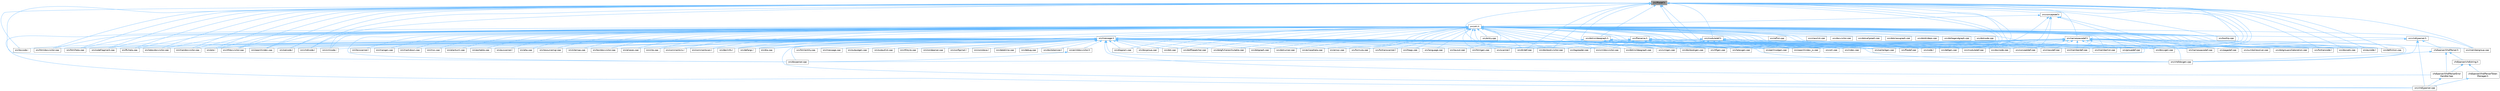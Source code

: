 digraph "src/filedef.h"
{
 // INTERACTIVE_SVG=YES
 // LATEX_PDF_SIZE
  bgcolor="transparent";
  edge [fontname=Helvetica,fontsize=10,labelfontname=Helvetica,labelfontsize=10];
  node [fontname=Helvetica,fontsize=10,shape=box,height=0.2,width=0.4];
  Node1 [id="Node000001",label="src/filedef.h",height=0.2,width=0.4,color="gray40", fillcolor="grey60", style="filled", fontcolor="black",tooltip=" "];
  Node1 -> Node2 [id="edge1_Node000001_Node000002",dir="back",color="steelblue1",style="solid",tooltip=" "];
  Node2 [id="Node000002",label="src/classdef.cpp",height=0.2,width=0.4,color="grey40", fillcolor="white", style="filled",URL="$de/d89/classdef_8cpp.html",tooltip=" "];
  Node1 -> Node3 [id="edge2_Node000001_Node000003",dir="back",color="steelblue1",style="solid",tooltip=" "];
  Node3 [id="Node000003",label="src/code.l",height=0.2,width=0.4,color="grey40", fillcolor="white", style="filled",URL="$da/d1f/code_8l.html",tooltip=" "];
  Node1 -> Node4 [id="edge3_Node000001_Node000004",dir="back",color="steelblue1",style="solid",tooltip=" "];
  Node4 [id="Node000004",label="src/codefragment.cpp",height=0.2,width=0.4,color="grey40", fillcolor="white", style="filled",URL="$dd/d4a/codefragment_8cpp.html",tooltip=" "];
  Node1 -> Node5 [id="edge4_Node000001_Node000005",dir="back",color="steelblue1",style="solid",tooltip=" "];
  Node5 [id="Node000005",label="src/conceptdef.h",height=0.2,width=0.4,color="grey40", fillcolor="white", style="filled",URL="$da/df1/conceptdef_8h.html",tooltip=" "];
  Node5 -> Node6 [id="edge5_Node000005_Node000006",dir="back",color="steelblue1",style="solid",tooltip=" "];
  Node6 [id="Node000006",label="src/conceptdef.cpp",height=0.2,width=0.4,color="grey40", fillcolor="white", style="filled",URL="$d8/d0a/conceptdef_8cpp.html",tooltip=" "];
  Node5 -> Node7 [id="edge6_Node000005_Node000007",dir="back",color="steelblue1",style="solid",tooltip=" "];
  Node7 [id="Node000007",label="src/doxygen.cpp",height=0.2,width=0.4,color="grey40", fillcolor="white", style="filled",URL="$dc/d98/doxygen_8cpp.html",tooltip=" "];
  Node5 -> Node8 [id="edge7_Node000005_Node000008",dir="back",color="steelblue1",style="solid",tooltip=" "];
  Node8 [id="Node000008",label="src/filedef.cpp",height=0.2,width=0.4,color="grey40", fillcolor="white", style="filled",URL="$d6/ddc/filedef_8cpp.html",tooltip=" "];
  Node5 -> Node9 [id="edge8_Node000005_Node000009",dir="back",color="steelblue1",style="solid",tooltip=" "];
  Node9 [id="Node000009",label="src/moduledef.cpp",height=0.2,width=0.4,color="grey40", fillcolor="white", style="filled",URL="$dd/d5c/moduledef_8cpp.html",tooltip=" "];
  Node5 -> Node10 [id="edge9_Node000005_Node000010",dir="back",color="steelblue1",style="solid",tooltip=" "];
  Node10 [id="Node000010",label="src/namespacedef.cpp",height=0.2,width=0.4,color="grey40", fillcolor="white", style="filled",URL="$d7/d1c/namespacedef_8cpp.html",tooltip=" "];
  Node5 -> Node11 [id="edge10_Node000005_Node000011",dir="back",color="steelblue1",style="solid",tooltip=" "];
  Node11 [id="Node000011",label="src/util.h",height=0.2,width=0.4,color="grey40", fillcolor="white", style="filled",URL="$d8/d3c/util_8h.html",tooltip="A bunch of utility functions."];
  Node11 -> Node12 [id="edge11_Node000011_Node000012",dir="back",color="steelblue1",style="solid",tooltip=" "];
  Node12 [id="Node000012",label="src/aliases.cpp",height=0.2,width=0.4,color="grey40", fillcolor="white", style="filled",URL="$d5/dd8/aliases_8cpp.html",tooltip=" "];
  Node11 -> Node13 [id="edge12_Node000011_Node000013",dir="back",color="steelblue1",style="solid",tooltip=" "];
  Node13 [id="Node000013",label="src/cite.cpp",height=0.2,width=0.4,color="grey40", fillcolor="white", style="filled",URL="$d5/d0b/cite_8cpp.html",tooltip=" "];
  Node11 -> Node2 [id="edge13_Node000011_Node000002",dir="back",color="steelblue1",style="solid",tooltip=" "];
  Node11 -> Node14 [id="edge14_Node000011_Node000014",dir="back",color="steelblue1",style="solid",tooltip=" "];
  Node14 [id="Node000014",label="src/classlist.cpp",height=0.2,width=0.4,color="grey40", fillcolor="white", style="filled",URL="$d6/d10/classlist_8cpp.html",tooltip=" "];
  Node11 -> Node3 [id="edge15_Node000011_Node000003",dir="back",color="steelblue1",style="solid",tooltip=" "];
  Node11 -> Node4 [id="edge16_Node000011_Node000004",dir="back",color="steelblue1",style="solid",tooltip=" "];
  Node11 -> Node15 [id="edge17_Node000011_Node000015",dir="back",color="steelblue1",style="solid",tooltip=" "];
  Node15 [id="Node000015",label="src/commentcnv.l",height=0.2,width=0.4,color="grey40", fillcolor="white", style="filled",URL="$d0/d47/commentcnv_8l.html",tooltip=" "];
  Node11 -> Node16 [id="edge18_Node000011_Node000016",dir="back",color="steelblue1",style="solid",tooltip=" "];
  Node16 [id="Node000016",label="src/commentscan.l",height=0.2,width=0.4,color="grey40", fillcolor="white", style="filled",URL="$d7/d5f/commentscan_8l.html",tooltip=" "];
  Node11 -> Node6 [id="edge19_Node000011_Node000006",dir="back",color="steelblue1",style="solid",tooltip=" "];
  Node11 -> Node17 [id="edge20_Node000011_Node000017",dir="back",color="steelblue1",style="solid",tooltip=" "];
  Node17 [id="Node000017",label="src/declinfo.l",height=0.2,width=0.4,color="grey40", fillcolor="white", style="filled",URL="$d8/d0f/declinfo_8l.html",tooltip=" "];
  Node11 -> Node18 [id="edge21_Node000011_Node000018",dir="back",color="steelblue1",style="solid",tooltip=" "];
  Node18 [id="Node000018",label="src/defargs.l",height=0.2,width=0.4,color="grey40", fillcolor="white", style="filled",URL="$de/df3/defargs_8l.html",tooltip=" "];
  Node11 -> Node19 [id="edge22_Node000011_Node000019",dir="back",color="steelblue1",style="solid",tooltip=" "];
  Node19 [id="Node000019",label="src/defgen.cpp",height=0.2,width=0.4,color="grey40", fillcolor="white", style="filled",URL="$d3/d17/defgen_8cpp.html",tooltip=" "];
  Node11 -> Node20 [id="edge23_Node000011_Node000020",dir="back",color="steelblue1",style="solid",tooltip=" "];
  Node20 [id="Node000020",label="src/definition.cpp",height=0.2,width=0.4,color="grey40", fillcolor="white", style="filled",URL="$d3/dea/definition_8cpp.html",tooltip=" "];
  Node11 -> Node21 [id="edge24_Node000011_Node000021",dir="back",color="steelblue1",style="solid",tooltip=" "];
  Node21 [id="Node000021",label="src/dia.cpp",height=0.2,width=0.4,color="grey40", fillcolor="white", style="filled",URL="$d1/df5/dia_8cpp.html",tooltip=" "];
  Node11 -> Node22 [id="edge25_Node000011_Node000022",dir="back",color="steelblue1",style="solid",tooltip=" "];
  Node22 [id="Node000022",label="src/diagram.cpp",height=0.2,width=0.4,color="grey40", fillcolor="white", style="filled",URL="$da/d0d/diagram_8cpp.html",tooltip=" "];
  Node11 -> Node23 [id="edge26_Node000011_Node000023",dir="back",color="steelblue1",style="solid",tooltip=" "];
  Node23 [id="Node000023",label="src/dirdef.cpp",height=0.2,width=0.4,color="grey40", fillcolor="white", style="filled",URL="$d8/d52/dirdef_8cpp.html",tooltip=" "];
  Node11 -> Node24 [id="edge27_Node000011_Node000024",dir="back",color="steelblue1",style="solid",tooltip=" "];
  Node24 [id="Node000024",label="src/docbookgen.cpp",height=0.2,width=0.4,color="grey40", fillcolor="white", style="filled",URL="$d8/d29/docbookgen_8cpp.html",tooltip=" "];
  Node11 -> Node25 [id="edge28_Node000011_Node000025",dir="back",color="steelblue1",style="solid",tooltip=" "];
  Node25 [id="Node000025",label="src/docbookvisitor.cpp",height=0.2,width=0.4,color="grey40", fillcolor="white", style="filled",URL="$dc/d05/docbookvisitor_8cpp.html",tooltip=" "];
  Node11 -> Node26 [id="edge29_Node000011_Node000026",dir="back",color="steelblue1",style="solid",tooltip=" "];
  Node26 [id="Node000026",label="src/docgroup.cpp",height=0.2,width=0.4,color="grey40", fillcolor="white", style="filled",URL="$d3/d36/docgroup_8cpp.html",tooltip=" "];
  Node11 -> Node27 [id="edge30_Node000011_Node000027",dir="back",color="steelblue1",style="solid",tooltip=" "];
  Node27 [id="Node000027",label="src/docnode.cpp",height=0.2,width=0.4,color="grey40", fillcolor="white", style="filled",URL="$d0/d2b/docnode_8cpp.html",tooltip=" "];
  Node11 -> Node28 [id="edge31_Node000011_Node000028",dir="back",color="steelblue1",style="solid",tooltip=" "];
  Node28 [id="Node000028",label="src/docparser.cpp",height=0.2,width=0.4,color="grey40", fillcolor="white", style="filled",URL="$da/d17/docparser_8cpp.html",tooltip=" "];
  Node11 -> Node29 [id="edge32_Node000011_Node000029",dir="back",color="steelblue1",style="solid",tooltip=" "];
  Node29 [id="Node000029",label="src/docsets.cpp",height=0.2,width=0.4,color="grey40", fillcolor="white", style="filled",URL="$d7/d8f/docsets_8cpp.html",tooltip=" "];
  Node11 -> Node30 [id="edge33_Node000011_Node000030",dir="back",color="steelblue1",style="solid",tooltip=" "];
  Node30 [id="Node000030",label="src/docvisitor.cpp",height=0.2,width=0.4,color="grey40", fillcolor="white", style="filled",URL="$da/d39/docvisitor_8cpp.html",tooltip=" "];
  Node11 -> Node31 [id="edge34_Node000011_Node000031",dir="back",color="steelblue1",style="solid",tooltip=" "];
  Node31 [id="Node000031",label="src/dot.cpp",height=0.2,width=0.4,color="grey40", fillcolor="white", style="filled",URL="$de/daa/dot_8cpp.html",tooltip=" "];
  Node11 -> Node32 [id="edge35_Node000011_Node000032",dir="back",color="steelblue1",style="solid",tooltip=" "];
  Node32 [id="Node000032",label="src/dotcallgraph.cpp",height=0.2,width=0.4,color="grey40", fillcolor="white", style="filled",URL="$d4/dd5/dotcallgraph_8cpp.html",tooltip=" "];
  Node11 -> Node33 [id="edge36_Node000011_Node000033",dir="back",color="steelblue1",style="solid",tooltip=" "];
  Node33 [id="Node000033",label="src/dotclassgraph.cpp",height=0.2,width=0.4,color="grey40", fillcolor="white", style="filled",URL="$d4/dcd/dotclassgraph_8cpp.html",tooltip=" "];
  Node11 -> Node34 [id="edge37_Node000011_Node000034",dir="back",color="steelblue1",style="solid",tooltip=" "];
  Node34 [id="Node000034",label="src/dotdirdeps.cpp",height=0.2,width=0.4,color="grey40", fillcolor="white", style="filled",URL="$da/d45/dotdirdeps_8cpp.html",tooltip=" "];
  Node11 -> Node35 [id="edge38_Node000011_Node000035",dir="back",color="steelblue1",style="solid",tooltip=" "];
  Node35 [id="Node000035",label="src/dotfilepatcher.cpp",height=0.2,width=0.4,color="grey40", fillcolor="white", style="filled",URL="$d9/d92/dotfilepatcher_8cpp.html",tooltip=" "];
  Node11 -> Node36 [id="edge39_Node000011_Node000036",dir="back",color="steelblue1",style="solid",tooltip=" "];
  Node36 [id="Node000036",label="src/dotgfxhierarchytable.cpp",height=0.2,width=0.4,color="grey40", fillcolor="white", style="filled",URL="$d4/d09/dotgfxhierarchytable_8cpp.html",tooltip=" "];
  Node11 -> Node37 [id="edge40_Node000011_Node000037",dir="back",color="steelblue1",style="solid",tooltip=" "];
  Node37 [id="Node000037",label="src/dotgraph.cpp",height=0.2,width=0.4,color="grey40", fillcolor="white", style="filled",URL="$de/d45/dotgraph_8cpp.html",tooltip=" "];
  Node11 -> Node38 [id="edge41_Node000011_Node000038",dir="back",color="steelblue1",style="solid",tooltip=" "];
  Node38 [id="Node000038",label="src/dotgroupcollaboration.cpp",height=0.2,width=0.4,color="grey40", fillcolor="white", style="filled",URL="$d1/d86/dotgroupcollaboration_8cpp.html",tooltip=" "];
  Node11 -> Node39 [id="edge42_Node000011_Node000039",dir="back",color="steelblue1",style="solid",tooltip=" "];
  Node39 [id="Node000039",label="src/dotincldepgraph.cpp",height=0.2,width=0.4,color="grey40", fillcolor="white", style="filled",URL="$da/d57/dotincldepgraph_8cpp.html",tooltip=" "];
  Node11 -> Node40 [id="edge43_Node000011_Node000040",dir="back",color="steelblue1",style="solid",tooltip=" "];
  Node40 [id="Node000040",label="src/dotlegendgraph.cpp",height=0.2,width=0.4,color="grey40", fillcolor="white", style="filled",URL="$d4/d33/dotlegendgraph_8cpp.html",tooltip=" "];
  Node11 -> Node41 [id="edge44_Node000011_Node000041",dir="back",color="steelblue1",style="solid",tooltip=" "];
  Node41 [id="Node000041",label="src/dotnode.cpp",height=0.2,width=0.4,color="grey40", fillcolor="white", style="filled",URL="$df/d58/dotnode_8cpp.html",tooltip=" "];
  Node11 -> Node42 [id="edge45_Node000011_Node000042",dir="back",color="steelblue1",style="solid",tooltip=" "];
  Node42 [id="Node000042",label="src/dotrunner.cpp",height=0.2,width=0.4,color="grey40", fillcolor="white", style="filled",URL="$d1/dfe/dotrunner_8cpp.html",tooltip=" "];
  Node11 -> Node7 [id="edge46_Node000011_Node000007",dir="back",color="steelblue1",style="solid",tooltip=" "];
  Node11 -> Node43 [id="edge47_Node000011_Node000043",dir="back",color="steelblue1",style="solid",tooltip=" "];
  Node43 [id="Node000043",label="src/eclipsehelp.cpp",height=0.2,width=0.4,color="grey40", fillcolor="white", style="filled",URL="$d8/d56/eclipsehelp_8cpp.html",tooltip=" "];
  Node11 -> Node44 [id="edge48_Node000011_Node000044",dir="back",color="steelblue1",style="solid",tooltip=" "];
  Node44 [id="Node000044",label="src/emoji.cpp",height=0.2,width=0.4,color="grey40", fillcolor="white", style="filled",URL="$d2/d38/emoji_8cpp.html",tooltip=" "];
  Node11 -> Node45 [id="edge49_Node000011_Node000045",dir="back",color="steelblue1",style="solid",tooltip=" "];
  Node45 [id="Node000045",label="src/entry.cpp",height=0.2,width=0.4,color="grey40", fillcolor="white", style="filled",URL="$d2/dd2/entry_8cpp.html",tooltip=" "];
  Node11 -> Node8 [id="edge50_Node000011_Node000008",dir="back",color="steelblue1",style="solid",tooltip=" "];
  Node11 -> Node46 [id="edge51_Node000011_Node000046",dir="back",color="steelblue1",style="solid",tooltip=" "];
  Node46 [id="Node000046",label="src/filename.h",height=0.2,width=0.4,color="grey40", fillcolor="white", style="filled",URL="$dc/dd6/filename_8h.html",tooltip=" "];
  Node46 -> Node3 [id="edge52_Node000046_Node000003",dir="back",color="steelblue1",style="solid",tooltip=" "];
  Node46 -> Node19 [id="edge53_Node000046_Node000019",dir="back",color="steelblue1",style="solid",tooltip=" "];
  Node46 -> Node23 [id="edge54_Node000046_Node000023",dir="back",color="steelblue1",style="solid",tooltip=" "];
  Node46 -> Node24 [id="edge55_Node000046_Node000024",dir="back",color="steelblue1",style="solid",tooltip=" "];
  Node46 -> Node25 [id="edge56_Node000046_Node000025",dir="back",color="steelblue1",style="solid",tooltip=" "];
  Node46 -> Node7 [id="edge57_Node000046_Node000007",dir="back",color="steelblue1",style="solid",tooltip=" "];
  Node46 -> Node8 [id="edge58_Node000046_Node000008",dir="back",color="steelblue1",style="solid",tooltip=" "];
  Node46 -> Node47 [id="edge59_Node000046_Node000047",dir="back",color="steelblue1",style="solid",tooltip=" "];
  Node47 [id="Node000047",label="src/index.cpp",height=0.2,width=0.4,color="grey40", fillcolor="white", style="filled",URL="$db/d14/index_8cpp.html",tooltip="This file contains functions for the various index pages."];
  Node46 -> Node48 [id="edge60_Node000046_Node000048",dir="back",color="steelblue1",style="solid",tooltip=" "];
  Node48 [id="Node000048",label="src/latexgen.cpp",height=0.2,width=0.4,color="grey40", fillcolor="white", style="filled",URL="$d4/d42/latexgen_8cpp.html",tooltip=" "];
  Node46 -> Node49 [id="edge61_Node000046_Node000049",dir="back",color="steelblue1",style="solid",tooltip=" "];
  Node49 [id="Node000049",label="src/perlmodgen.cpp",height=0.2,width=0.4,color="grey40", fillcolor="white", style="filled",URL="$de/dd0/perlmodgen_8cpp.html",tooltip=" "];
  Node46 -> Node50 [id="edge62_Node000046_Node000050",dir="back",color="steelblue1",style="solid",tooltip=" "];
  Node50 [id="Node000050",label="src/rtfgen.cpp",height=0.2,width=0.4,color="grey40", fillcolor="white", style="filled",URL="$d0/d9c/rtfgen_8cpp.html",tooltip=" "];
  Node46 -> Node51 [id="edge63_Node000046_Node000051",dir="back",color="steelblue1",style="solid",tooltip=" "];
  Node51 [id="Node000051",label="src/searchindex_js.cpp",height=0.2,width=0.4,color="grey40", fillcolor="white", style="filled",URL="$d9/d2f/searchindex__js_8cpp.html",tooltip=" "];
  Node46 -> Node52 [id="edge64_Node000046_Node000052",dir="back",color="steelblue1",style="solid",tooltip=" "];
  Node52 [id="Node000052",label="src/sqlite3gen.cpp",height=0.2,width=0.4,color="grey40", fillcolor="white", style="filled",URL="$d8/df8/sqlite3gen_8cpp.html",tooltip=" "];
  Node46 -> Node53 [id="edge65_Node000046_Node000053",dir="back",color="steelblue1",style="solid",tooltip=" "];
  Node53 [id="Node000053",label="src/tagreader.cpp",height=0.2,width=0.4,color="grey40", fillcolor="white", style="filled",URL="$d4/d7b/tagreader_8cpp.html",tooltip=" "];
  Node46 -> Node54 [id="edge66_Node000046_Node000054",dir="back",color="steelblue1",style="solid",tooltip=" "];
  Node54 [id="Node000054",label="src/util.cpp",height=0.2,width=0.4,color="grey40", fillcolor="white", style="filled",URL="$df/d2d/util_8cpp.html",tooltip=" "];
  Node46 -> Node55 [id="edge67_Node000046_Node000055",dir="back",color="steelblue1",style="solid",tooltip=" "];
  Node55 [id="Node000055",label="src/vhdldocgen.cpp",height=0.2,width=0.4,color="grey40", fillcolor="white", style="filled",URL="$de/dea/vhdldocgen_8cpp.html",tooltip=" "];
  Node46 -> Node56 [id="edge68_Node000046_Node000056",dir="back",color="steelblue1",style="solid",tooltip=" "];
  Node56 [id="Node000056",label="src/xmldocvisitor.cpp",height=0.2,width=0.4,color="grey40", fillcolor="white", style="filled",URL="$dd/db6/xmldocvisitor_8cpp.html",tooltip=" "];
  Node46 -> Node57 [id="edge69_Node000046_Node000057",dir="back",color="steelblue1",style="solid",tooltip=" "];
  Node57 [id="Node000057",label="src/xmlgen.cpp",height=0.2,width=0.4,color="grey40", fillcolor="white", style="filled",URL="$d0/dc3/xmlgen_8cpp.html",tooltip=" "];
  Node11 -> Node58 [id="edge70_Node000011_Node000058",dir="back",color="steelblue1",style="solid",tooltip=" "];
  Node58 [id="Node000058",label="src/formula.cpp",height=0.2,width=0.4,color="grey40", fillcolor="white", style="filled",URL="$d7/d5b/formula_8cpp.html",tooltip=" "];
  Node11 -> Node59 [id="edge71_Node000011_Node000059",dir="back",color="steelblue1",style="solid",tooltip=" "];
  Node59 [id="Node000059",label="src/fortrancode.l",height=0.2,width=0.4,color="grey40", fillcolor="white", style="filled",URL="$d9/d5b/fortrancode_8l.html",tooltip=" "];
  Node11 -> Node60 [id="edge72_Node000011_Node000060",dir="back",color="steelblue1",style="solid",tooltip=" "];
  Node60 [id="Node000060",label="src/fortranscanner.l",height=0.2,width=0.4,color="grey40", fillcolor="white", style="filled",URL="$dd/d00/fortranscanner_8l.html",tooltip=" "];
  Node11 -> Node61 [id="edge73_Node000011_Node000061",dir="back",color="steelblue1",style="solid",tooltip=" "];
  Node61 [id="Node000061",label="src/ftvhelp.cpp",height=0.2,width=0.4,color="grey40", fillcolor="white", style="filled",URL="$db/d41/ftvhelp_8cpp.html",tooltip=" "];
  Node11 -> Node62 [id="edge74_Node000011_Node000062",dir="back",color="steelblue1",style="solid",tooltip=" "];
  Node62 [id="Node000062",label="src/groupdef.cpp",height=0.2,width=0.4,color="grey40", fillcolor="white", style="filled",URL="$d6/d42/groupdef_8cpp.html",tooltip=" "];
  Node11 -> Node63 [id="edge75_Node000011_Node000063",dir="back",color="steelblue1",style="solid",tooltip=" "];
  Node63 [id="Node000063",label="src/htags.cpp",height=0.2,width=0.4,color="grey40", fillcolor="white", style="filled",URL="$d9/db7/htags_8cpp.html",tooltip=" "];
  Node11 -> Node64 [id="edge76_Node000011_Node000064",dir="back",color="steelblue1",style="solid",tooltip=" "];
  Node64 [id="Node000064",label="src/htmldocvisitor.cpp",height=0.2,width=0.4,color="grey40", fillcolor="white", style="filled",URL="$da/db0/htmldocvisitor_8cpp.html",tooltip=" "];
  Node11 -> Node65 [id="edge77_Node000011_Node000065",dir="back",color="steelblue1",style="solid",tooltip=" "];
  Node65 [id="Node000065",label="src/htmlgen.cpp",height=0.2,width=0.4,color="grey40", fillcolor="white", style="filled",URL="$d8/d6e/htmlgen_8cpp.html",tooltip=" "];
  Node11 -> Node66 [id="edge78_Node000011_Node000066",dir="back",color="steelblue1",style="solid",tooltip=" "];
  Node66 [id="Node000066",label="src/htmlhelp.cpp",height=0.2,width=0.4,color="grey40", fillcolor="white", style="filled",URL="$d3/d4b/htmlhelp_8cpp.html",tooltip=" "];
  Node11 -> Node47 [id="edge79_Node000011_Node000047",dir="back",color="steelblue1",style="solid",tooltip=" "];
  Node11 -> Node67 [id="edge80_Node000011_Node000067",dir="back",color="steelblue1",style="solid",tooltip=" "];
  Node67 [id="Node000067",label="src/language.cpp",height=0.2,width=0.4,color="grey40", fillcolor="white", style="filled",URL="$d2/d48/language_8cpp.html",tooltip=" "];
  Node11 -> Node68 [id="edge81_Node000011_Node000068",dir="back",color="steelblue1",style="solid",tooltip=" "];
  Node68 [id="Node000068",label="src/latexdocvisitor.cpp",height=0.2,width=0.4,color="grey40", fillcolor="white", style="filled",URL="$d1/d4e/latexdocvisitor_8cpp.html",tooltip=" "];
  Node11 -> Node48 [id="edge82_Node000011_Node000048",dir="back",color="steelblue1",style="solid",tooltip=" "];
  Node11 -> Node69 [id="edge83_Node000011_Node000069",dir="back",color="steelblue1",style="solid",tooltip=" "];
  Node69 [id="Node000069",label="src/layout.cpp",height=0.2,width=0.4,color="grey40", fillcolor="white", style="filled",URL="$db/d16/layout_8cpp.html",tooltip=" "];
  Node11 -> Node70 [id="edge84_Node000011_Node000070",dir="back",color="steelblue1",style="solid",tooltip=" "];
  Node70 [id="Node000070",label="src/lexscanner.l",height=0.2,width=0.4,color="grey40", fillcolor="white", style="filled",URL="$d4/d7d/lexscanner_8l.html",tooltip=" "];
  Node11 -> Node71 [id="edge85_Node000011_Node000071",dir="back",color="steelblue1",style="solid",tooltip=" "];
  Node71 [id="Node000071",label="src/mandocvisitor.cpp",height=0.2,width=0.4,color="grey40", fillcolor="white", style="filled",URL="$d8/dde/mandocvisitor_8cpp.html",tooltip=" "];
  Node11 -> Node72 [id="edge86_Node000011_Node000072",dir="back",color="steelblue1",style="solid",tooltip=" "];
  Node72 [id="Node000072",label="src/mangen.cpp",height=0.2,width=0.4,color="grey40", fillcolor="white", style="filled",URL="$d7/de7/mangen_8cpp.html",tooltip=" "];
  Node11 -> Node73 [id="edge87_Node000011_Node000073",dir="back",color="steelblue1",style="solid",tooltip=" "];
  Node73 [id="Node000073",label="src/markdown.cpp",height=0.2,width=0.4,color="grey40", fillcolor="white", style="filled",URL="$de/d04/markdown_8cpp.html",tooltip=" "];
  Node11 -> Node74 [id="edge88_Node000011_Node000074",dir="back",color="steelblue1",style="solid",tooltip=" "];
  Node74 [id="Node000074",label="src/memberdef.cpp",height=0.2,width=0.4,color="grey40", fillcolor="white", style="filled",URL="$d0/d72/memberdef_8cpp.html",tooltip=" "];
  Node11 -> Node75 [id="edge89_Node000011_Node000075",dir="back",color="steelblue1",style="solid",tooltip=" "];
  Node75 [id="Node000075",label="src/membergroup.cpp",height=0.2,width=0.4,color="grey40", fillcolor="white", style="filled",URL="$d6/d18/membergroup_8cpp.html",tooltip=" "];
  Node11 -> Node76 [id="edge90_Node000011_Node000076",dir="back",color="steelblue1",style="solid",tooltip=" "];
  Node76 [id="Node000076",label="src/memberlist.cpp",height=0.2,width=0.4,color="grey40", fillcolor="white", style="filled",URL="$d0/d14/memberlist_8cpp.html",tooltip=" "];
  Node11 -> Node77 [id="edge91_Node000011_Node000077",dir="back",color="steelblue1",style="solid",tooltip=" "];
  Node77 [id="Node000077",label="src/message.h",height=0.2,width=0.4,color="grey40", fillcolor="white", style="filled",URL="$d2/d0d/message_8h.html",tooltip=" "];
  Node77 -> Node12 [id="edge92_Node000077_Node000012",dir="back",color="steelblue1",style="solid",tooltip=" "];
  Node77 -> Node13 [id="edge93_Node000077_Node000013",dir="back",color="steelblue1",style="solid",tooltip=" "];
  Node77 -> Node2 [id="edge94_Node000077_Node000002",dir="back",color="steelblue1",style="solid",tooltip=" "];
  Node77 -> Node3 [id="edge95_Node000077_Node000003",dir="back",color="steelblue1",style="solid",tooltip=" "];
  Node77 -> Node4 [id="edge96_Node000077_Node000004",dir="back",color="steelblue1",style="solid",tooltip=" "];
  Node77 -> Node15 [id="edge97_Node000077_Node000015",dir="back",color="steelblue1",style="solid",tooltip=" "];
  Node77 -> Node16 [id="edge98_Node000077_Node000016",dir="back",color="steelblue1",style="solid",tooltip=" "];
  Node77 -> Node6 [id="edge99_Node000077_Node000006",dir="back",color="steelblue1",style="solid",tooltip=" "];
  Node77 -> Node78 [id="edge100_Node000077_Node000078",dir="back",color="steelblue1",style="solid",tooltip=" "];
  Node78 [id="Node000078",label="src/condparser.cpp",height=0.2,width=0.4,color="grey40", fillcolor="white", style="filled",URL="$d7/d6d/condparser_8cpp.html",tooltip=" "];
  Node77 -> Node79 [id="edge101_Node000077_Node000079",dir="back",color="steelblue1",style="solid",tooltip=" "];
  Node79 [id="Node000079",label="src/configimpl.l",height=0.2,width=0.4,color="grey40", fillcolor="white", style="filled",URL="$d9/de3/configimpl_8l.html",tooltip=" "];
  Node77 -> Node80 [id="edge102_Node000077_Node000080",dir="back",color="steelblue1",style="solid",tooltip=" "];
  Node80 [id="Node000080",label="src/constexp.l",height=0.2,width=0.4,color="grey40", fillcolor="white", style="filled",URL="$dc/dee/constexp_8l.html",tooltip=" "];
  Node77 -> Node81 [id="edge103_Node000077_Node000081",dir="back",color="steelblue1",style="solid",tooltip=" "];
  Node81 [id="Node000081",label="src/datetime.cpp",height=0.2,width=0.4,color="grey40", fillcolor="white", style="filled",URL="$d7/d14/datetime_8cpp.html",tooltip=" "];
  Node77 -> Node82 [id="edge104_Node000077_Node000082",dir="back",color="steelblue1",style="solid",tooltip=" "];
  Node82 [id="Node000082",label="src/debug.cpp",height=0.2,width=0.4,color="grey40", fillcolor="white", style="filled",URL="$d1/d00/debug_8cpp.html",tooltip=" "];
  Node77 -> Node17 [id="edge105_Node000077_Node000017",dir="back",color="steelblue1",style="solid",tooltip=" "];
  Node77 -> Node18 [id="edge106_Node000077_Node000018",dir="back",color="steelblue1",style="solid",tooltip=" "];
  Node77 -> Node19 [id="edge107_Node000077_Node000019",dir="back",color="steelblue1",style="solid",tooltip=" "];
  Node77 -> Node20 [id="edge108_Node000077_Node000020",dir="back",color="steelblue1",style="solid",tooltip=" "];
  Node77 -> Node21 [id="edge109_Node000077_Node000021",dir="back",color="steelblue1",style="solid",tooltip=" "];
  Node77 -> Node22 [id="edge110_Node000077_Node000022",dir="back",color="steelblue1",style="solid",tooltip=" "];
  Node77 -> Node23 [id="edge111_Node000077_Node000023",dir="back",color="steelblue1",style="solid",tooltip=" "];
  Node77 -> Node24 [id="edge112_Node000077_Node000024",dir="back",color="steelblue1",style="solid",tooltip=" "];
  Node77 -> Node25 [id="edge113_Node000077_Node000025",dir="back",color="steelblue1",style="solid",tooltip=" "];
  Node77 -> Node26 [id="edge114_Node000077_Node000026",dir="back",color="steelblue1",style="solid",tooltip=" "];
  Node77 -> Node27 [id="edge115_Node000077_Node000027",dir="back",color="steelblue1",style="solid",tooltip=" "];
  Node77 -> Node28 [id="edge116_Node000077_Node000028",dir="back",color="steelblue1",style="solid",tooltip=" "];
  Node77 -> Node29 [id="edge117_Node000077_Node000029",dir="back",color="steelblue1",style="solid",tooltip=" "];
  Node77 -> Node83 [id="edge118_Node000077_Node000083",dir="back",color="steelblue1",style="solid",tooltip=" "];
  Node83 [id="Node000083",label="src/doctokenizer.l",height=0.2,width=0.4,color="grey40", fillcolor="white", style="filled",URL="$d1/d39/doctokenizer_8l.html",tooltip=" "];
  Node77 -> Node31 [id="edge119_Node000077_Node000031",dir="back",color="steelblue1",style="solid",tooltip=" "];
  Node77 -> Node35 [id="edge120_Node000077_Node000035",dir="back",color="steelblue1",style="solid",tooltip=" "];
  Node77 -> Node36 [id="edge121_Node000077_Node000036",dir="back",color="steelblue1",style="solid",tooltip=" "];
  Node77 -> Node37 [id="edge122_Node000077_Node000037",dir="back",color="steelblue1",style="solid",tooltip=" "];
  Node77 -> Node42 [id="edge123_Node000077_Node000042",dir="back",color="steelblue1",style="solid",tooltip=" "];
  Node77 -> Node7 [id="edge124_Node000077_Node000007",dir="back",color="steelblue1",style="solid",tooltip=" "];
  Node77 -> Node43 [id="edge125_Node000077_Node000043",dir="back",color="steelblue1",style="solid",tooltip=" "];
  Node77 -> Node44 [id="edge126_Node000077_Node000044",dir="back",color="steelblue1",style="solid",tooltip=" "];
  Node77 -> Node8 [id="edge127_Node000077_Node000008",dir="back",color="steelblue1",style="solid",tooltip=" "];
  Node77 -> Node58 [id="edge128_Node000077_Node000058",dir="back",color="steelblue1",style="solid",tooltip=" "];
  Node77 -> Node59 [id="edge129_Node000077_Node000059",dir="back",color="steelblue1",style="solid",tooltip=" "];
  Node77 -> Node60 [id="edge130_Node000077_Node000060",dir="back",color="steelblue1",style="solid",tooltip=" "];
  Node77 -> Node61 [id="edge131_Node000077_Node000061",dir="back",color="steelblue1",style="solid",tooltip=" "];
  Node77 -> Node62 [id="edge132_Node000077_Node000062",dir="back",color="steelblue1",style="solid",tooltip=" "];
  Node77 -> Node63 [id="edge133_Node000077_Node000063",dir="back",color="steelblue1",style="solid",tooltip=" "];
  Node77 -> Node64 [id="edge134_Node000077_Node000064",dir="back",color="steelblue1",style="solid",tooltip=" "];
  Node77 -> Node84 [id="edge135_Node000077_Node000084",dir="back",color="steelblue1",style="solid",tooltip=" "];
  Node84 [id="Node000084",label="src/htmlentity.cpp",height=0.2,width=0.4,color="grey40", fillcolor="white", style="filled",URL="$d2/db2/htmlentity_8cpp.html",tooltip=" "];
  Node77 -> Node65 [id="edge136_Node000077_Node000065",dir="back",color="steelblue1",style="solid",tooltip=" "];
  Node77 -> Node66 [id="edge137_Node000077_Node000066",dir="back",color="steelblue1",style="solid",tooltip=" "];
  Node77 -> Node47 [id="edge138_Node000077_Node000047",dir="back",color="steelblue1",style="solid",tooltip=" "];
  Node77 -> Node67 [id="edge139_Node000077_Node000067",dir="back",color="steelblue1",style="solid",tooltip=" "];
  Node77 -> Node68 [id="edge140_Node000077_Node000068",dir="back",color="steelblue1",style="solid",tooltip=" "];
  Node77 -> Node48 [id="edge141_Node000077_Node000048",dir="back",color="steelblue1",style="solid",tooltip=" "];
  Node77 -> Node69 [id="edge142_Node000077_Node000069",dir="back",color="steelblue1",style="solid",tooltip=" "];
  Node77 -> Node85 [id="edge143_Node000077_Node000085",dir="back",color="steelblue1",style="solid",tooltip=" "];
  Node85 [id="Node000085",label="src/lexcode.l",height=0.2,width=0.4,color="grey40", fillcolor="white", style="filled",URL="$d0/d7e/lexcode_8l.html",tooltip=" "];
  Node77 -> Node70 [id="edge144_Node000077_Node000070",dir="back",color="steelblue1",style="solid",tooltip=" "];
  Node77 -> Node71 [id="edge145_Node000077_Node000071",dir="back",color="steelblue1",style="solid",tooltip=" "];
  Node77 -> Node72 [id="edge146_Node000077_Node000072",dir="back",color="steelblue1",style="solid",tooltip=" "];
  Node77 -> Node73 [id="edge147_Node000077_Node000073",dir="back",color="steelblue1",style="solid",tooltip=" "];
  Node77 -> Node74 [id="edge148_Node000077_Node000074",dir="back",color="steelblue1",style="solid",tooltip=" "];
  Node77 -> Node76 [id="edge149_Node000077_Node000076",dir="back",color="steelblue1",style="solid",tooltip=" "];
  Node77 -> Node86 [id="edge150_Node000077_Node000086",dir="back",color="steelblue1",style="solid",tooltip=" "];
  Node86 [id="Node000086",label="src/message.cpp",height=0.2,width=0.4,color="grey40", fillcolor="white", style="filled",URL="$d8/d6a/message_8cpp.html",tooltip=" "];
  Node77 -> Node9 [id="edge151_Node000077_Node000009",dir="back",color="steelblue1",style="solid",tooltip=" "];
  Node77 -> Node87 [id="edge152_Node000077_Node000087",dir="back",color="steelblue1",style="solid",tooltip=" "];
  Node87 [id="Node000087",label="src/msc.cpp",height=0.2,width=0.4,color="grey40", fillcolor="white", style="filled",URL="$db/d33/msc_8cpp.html",tooltip=" "];
  Node77 -> Node10 [id="edge153_Node000077_Node000010",dir="back",color="steelblue1",style="solid",tooltip=" "];
  Node77 -> Node88 [id="edge154_Node000077_Node000088",dir="back",color="steelblue1",style="solid",tooltip=" "];
  Node88 [id="Node000088",label="src/outputgen.cpp",height=0.2,width=0.4,color="grey40", fillcolor="white", style="filled",URL="$d0/d17/outputgen_8cpp.html",tooltip=" "];
  Node77 -> Node89 [id="edge155_Node000077_Node000089",dir="back",color="steelblue1",style="solid",tooltip=" "];
  Node89 [id="Node000089",label="src/outputlist.cpp",height=0.2,width=0.4,color="grey40", fillcolor="white", style="filled",URL="$db/dd8/outputlist_8cpp.html",tooltip=" "];
  Node77 -> Node49 [id="edge156_Node000077_Node000049",dir="back",color="steelblue1",style="solid",tooltip=" "];
  Node77 -> Node90 [id="edge157_Node000077_Node000090",dir="back",color="steelblue1",style="solid",tooltip=" "];
  Node90 [id="Node000090",label="src/plantuml.cpp",height=0.2,width=0.4,color="grey40", fillcolor="white", style="filled",URL="$d7/d5b/plantuml_8cpp.html",tooltip=" "];
  Node77 -> Node91 [id="edge158_Node000077_Node000091",dir="back",color="steelblue1",style="solid",tooltip=" "];
  Node91 [id="Node000091",label="src/portable.cpp",height=0.2,width=0.4,color="grey40", fillcolor="white", style="filled",URL="$d0/d1c/portable_8cpp.html",tooltip=" "];
  Node77 -> Node92 [id="edge159_Node000077_Node000092",dir="back",color="steelblue1",style="solid",tooltip=" "];
  Node92 [id="Node000092",label="src/pre.l",height=0.2,width=0.4,color="grey40", fillcolor="white", style="filled",URL="$d0/da7/pre_8l.html",tooltip=" "];
  Node77 -> Node93 [id="edge160_Node000077_Node000093",dir="back",color="steelblue1",style="solid",tooltip=" "];
  Node93 [id="Node000093",label="src/printdocvisitor.h",height=0.2,width=0.4,color="grey40", fillcolor="white", style="filled",URL="$db/d73/printdocvisitor_8h.html",tooltip=" "];
  Node93 -> Node28 [id="edge161_Node000093_Node000028",dir="back",color="steelblue1",style="solid",tooltip=" "];
  Node77 -> Node94 [id="edge162_Node000077_Node000094",dir="back",color="steelblue1",style="solid",tooltip=" "];
  Node94 [id="Node000094",label="src/pycode.l",height=0.2,width=0.4,color="grey40", fillcolor="white", style="filled",URL="$d3/ded/pycode_8l.html",tooltip=" "];
  Node77 -> Node95 [id="edge163_Node000077_Node000095",dir="back",color="steelblue1",style="solid",tooltip=" "];
  Node95 [id="Node000095",label="src/pyscanner.l",height=0.2,width=0.4,color="grey40", fillcolor="white", style="filled",URL="$de/d2b/pyscanner_8l.html",tooltip=" "];
  Node77 -> Node96 [id="edge164_Node000077_Node000096",dir="back",color="steelblue1",style="solid",tooltip=" "];
  Node96 [id="Node000096",label="src/qhp.cpp",height=0.2,width=0.4,color="grey40", fillcolor="white", style="filled",URL="$d9/d45/qhp_8cpp.html",tooltip=" "];
  Node77 -> Node97 [id="edge165_Node000077_Node000097",dir="back",color="steelblue1",style="solid",tooltip=" "];
  Node97 [id="Node000097",label="src/resourcemgr.cpp",height=0.2,width=0.4,color="grey40", fillcolor="white", style="filled",URL="$d6/dde/resourcemgr_8cpp.html",tooltip=" "];
  Node77 -> Node98 [id="edge166_Node000077_Node000098",dir="back",color="steelblue1",style="solid",tooltip=" "];
  Node98 [id="Node000098",label="src/rtfdocvisitor.cpp",height=0.2,width=0.4,color="grey40", fillcolor="white", style="filled",URL="$de/d9a/rtfdocvisitor_8cpp.html",tooltip=" "];
  Node77 -> Node50 [id="edge167_Node000077_Node000050",dir="back",color="steelblue1",style="solid",tooltip=" "];
  Node77 -> Node99 [id="edge168_Node000077_Node000099",dir="back",color="steelblue1",style="solid",tooltip=" "];
  Node99 [id="Node000099",label="src/rtfstyle.cpp",height=0.2,width=0.4,color="grey40", fillcolor="white", style="filled",URL="$de/d5c/rtfstyle_8cpp.html",tooltip=" "];
  Node77 -> Node100 [id="edge169_Node000077_Node000100",dir="back",color="steelblue1",style="solid",tooltip=" "];
  Node100 [id="Node000100",label="src/scanner.l",height=0.2,width=0.4,color="grey40", fillcolor="white", style="filled",URL="$da/d11/scanner_8l.html",tooltip=" "];
  Node77 -> Node101 [id="edge170_Node000077_Node000101",dir="back",color="steelblue1",style="solid",tooltip=" "];
  Node101 [id="Node000101",label="src/searchindex.cpp",height=0.2,width=0.4,color="grey40", fillcolor="white", style="filled",URL="$d7/d79/searchindex_8cpp.html",tooltip=" "];
  Node77 -> Node51 [id="edge171_Node000077_Node000051",dir="back",color="steelblue1",style="solid",tooltip=" "];
  Node77 -> Node102 [id="edge172_Node000077_Node000102",dir="back",color="steelblue1",style="solid",tooltip=" "];
  Node102 [id="Node000102",label="src/sitemap.cpp",height=0.2,width=0.4,color="grey40", fillcolor="white", style="filled",URL="$d3/d25/sitemap_8cpp.html",tooltip=" "];
  Node77 -> Node103 [id="edge173_Node000077_Node000103",dir="back",color="steelblue1",style="solid",tooltip=" "];
  Node103 [id="Node000103",label="src/sqlcode.l",height=0.2,width=0.4,color="grey40", fillcolor="white", style="filled",URL="$d2/dda/sqlcode_8l.html",tooltip=" "];
  Node77 -> Node52 [id="edge174_Node000077_Node000052",dir="back",color="steelblue1",style="solid",tooltip=" "];
  Node77 -> Node53 [id="edge175_Node000077_Node000053",dir="back",color="steelblue1",style="solid",tooltip=" "];
  Node77 -> Node104 [id="edge176_Node000077_Node000104",dir="back",color="steelblue1",style="solid",tooltip=" "];
  Node104 [id="Node000104",label="src/textdocvisitor.cpp",height=0.2,width=0.4,color="grey40", fillcolor="white", style="filled",URL="$d3/da6/textdocvisitor_8cpp.html",tooltip=" "];
  Node77 -> Node54 [id="edge177_Node000077_Node000054",dir="back",color="steelblue1",style="solid",tooltip=" "];
  Node77 -> Node105 [id="edge178_Node000077_Node000105",dir="back",color="steelblue1",style="solid",tooltip=" "];
  Node105 [id="Node000105",label="src/vhdlcode.l",height=0.2,width=0.4,color="grey40", fillcolor="white", style="filled",URL="$d5/d6a/vhdlcode_8l.html",tooltip=" "];
  Node77 -> Node55 [id="edge179_Node000077_Node000055",dir="back",color="steelblue1",style="solid",tooltip=" "];
  Node77 -> Node106 [id="edge180_Node000077_Node000106",dir="back",color="steelblue1",style="solid",tooltip=" "];
  Node106 [id="Node000106",label="src/vhdljjparser.cpp",height=0.2,width=0.4,color="grey40", fillcolor="white", style="filled",URL="$d1/d86/vhdljjparser_8cpp.html",tooltip=" "];
  Node77 -> Node107 [id="edge181_Node000077_Node000107",dir="back",color="steelblue1",style="solid",tooltip=" "];
  Node107 [id="Node000107",label="src/xmlcode.l",height=0.2,width=0.4,color="grey40", fillcolor="white", style="filled",URL="$dc/dc1/xmlcode_8l.html",tooltip=" "];
  Node77 -> Node56 [id="edge182_Node000077_Node000056",dir="back",color="steelblue1",style="solid",tooltip=" "];
  Node77 -> Node57 [id="edge183_Node000077_Node000057",dir="back",color="steelblue1",style="solid",tooltip=" "];
  Node77 -> Node108 [id="edge184_Node000077_Node000108",dir="back",color="steelblue1",style="solid",tooltip=" "];
  Node108 [id="Node000108",label="vhdlparser/VhdlParserError\lHandler.hpp",height=0.2,width=0.4,color="grey40", fillcolor="white", style="filled",URL="$d2/dc3/_vhdl_parser_error_handler_8hpp.html",tooltip=" "];
  Node108 -> Node106 [id="edge185_Node000108_Node000106",dir="back",color="steelblue1",style="solid",tooltip=" "];
  Node11 -> Node9 [id="edge186_Node000011_Node000009",dir="back",color="steelblue1",style="solid",tooltip=" "];
  Node11 -> Node87 [id="edge187_Node000011_Node000087",dir="back",color="steelblue1",style="solid",tooltip=" "];
  Node11 -> Node10 [id="edge188_Node000011_Node000010",dir="back",color="steelblue1",style="solid",tooltip=" "];
  Node11 -> Node109 [id="edge189_Node000011_Node000109",dir="back",color="steelblue1",style="solid",tooltip=" "];
  Node109 [id="Node000109",label="src/pagedef.cpp",height=0.2,width=0.4,color="grey40", fillcolor="white", style="filled",URL="$d9/db4/pagedef_8cpp.html",tooltip=" "];
  Node11 -> Node49 [id="edge190_Node000011_Node000049",dir="back",color="steelblue1",style="solid",tooltip=" "];
  Node11 -> Node90 [id="edge191_Node000011_Node000090",dir="back",color="steelblue1",style="solid",tooltip=" "];
  Node11 -> Node91 [id="edge192_Node000011_Node000091",dir="back",color="steelblue1",style="solid",tooltip=" "];
  Node11 -> Node92 [id="edge193_Node000011_Node000092",dir="back",color="steelblue1",style="solid",tooltip=" "];
  Node11 -> Node94 [id="edge194_Node000011_Node000094",dir="back",color="steelblue1",style="solid",tooltip=" "];
  Node11 -> Node95 [id="edge195_Node000011_Node000095",dir="back",color="steelblue1",style="solid",tooltip=" "];
  Node11 -> Node96 [id="edge196_Node000011_Node000096",dir="back",color="steelblue1",style="solid",tooltip=" "];
  Node11 -> Node110 [id="edge197_Node000011_Node000110",dir="back",color="steelblue1",style="solid",tooltip=" "];
  Node110 [id="Node000110",label="src/reflist.cpp",height=0.2,width=0.4,color="grey40", fillcolor="white", style="filled",URL="$d4/d09/reflist_8cpp.html",tooltip=" "];
  Node11 -> Node97 [id="edge198_Node000011_Node000097",dir="back",color="steelblue1",style="solid",tooltip=" "];
  Node11 -> Node98 [id="edge199_Node000011_Node000098",dir="back",color="steelblue1",style="solid",tooltip=" "];
  Node11 -> Node50 [id="edge200_Node000011_Node000050",dir="back",color="steelblue1",style="solid",tooltip=" "];
  Node11 -> Node100 [id="edge201_Node000011_Node000100",dir="back",color="steelblue1",style="solid",tooltip=" "];
  Node11 -> Node101 [id="edge202_Node000011_Node000101",dir="back",color="steelblue1",style="solid",tooltip=" "];
  Node11 -> Node51 [id="edge203_Node000011_Node000051",dir="back",color="steelblue1",style="solid",tooltip=" "];
  Node11 -> Node102 [id="edge204_Node000011_Node000102",dir="back",color="steelblue1",style="solid",tooltip=" "];
  Node11 -> Node103 [id="edge205_Node000011_Node000103",dir="back",color="steelblue1",style="solid",tooltip=" "];
  Node11 -> Node52 [id="edge206_Node000011_Node000052",dir="back",color="steelblue1",style="solid",tooltip=" "];
  Node11 -> Node111 [id="edge207_Node000011_Node000111",dir="back",color="steelblue1",style="solid",tooltip=" "];
  Node111 [id="Node000111",label="src/symbolresolver.cpp",height=0.2,width=0.4,color="grey40", fillcolor="white", style="filled",URL="$d2/d99/symbolresolver_8cpp.html",tooltip=" "];
  Node11 -> Node53 [id="edge208_Node000011_Node000053",dir="back",color="steelblue1",style="solid",tooltip=" "];
  Node11 -> Node104 [id="edge209_Node000011_Node000104",dir="back",color="steelblue1",style="solid",tooltip=" "];
  Node11 -> Node112 [id="edge210_Node000011_Node000112",dir="back",color="steelblue1",style="solid",tooltip=" "];
  Node112 [id="Node000112",label="src/tooltip.cpp",height=0.2,width=0.4,color="grey40", fillcolor="white", style="filled",URL="$d7/d56/tooltip_8cpp.html",tooltip=" "];
  Node11 -> Node54 [id="edge211_Node000011_Node000054",dir="back",color="steelblue1",style="solid",tooltip=" "];
  Node11 -> Node105 [id="edge212_Node000011_Node000105",dir="back",color="steelblue1",style="solid",tooltip=" "];
  Node11 -> Node55 [id="edge213_Node000011_Node000055",dir="back",color="steelblue1",style="solid",tooltip=" "];
  Node11 -> Node106 [id="edge214_Node000011_Node000106",dir="back",color="steelblue1",style="solid",tooltip=" "];
  Node11 -> Node113 [id="edge215_Node000011_Node000113",dir="back",color="steelblue1",style="solid",tooltip=" "];
  Node113 [id="Node000113",label="src/vhdljjparser.h",height=0.2,width=0.4,color="grey40", fillcolor="white", style="filled",URL="$d2/d55/vhdljjparser_8h.html",tooltip=" "];
  Node113 -> Node7 [id="edge216_Node000113_Node000007",dir="back",color="steelblue1",style="solid",tooltip=" "];
  Node113 -> Node55 [id="edge217_Node000113_Node000055",dir="back",color="steelblue1",style="solid",tooltip=" "];
  Node113 -> Node106 [id="edge218_Node000113_Node000106",dir="back",color="steelblue1",style="solid",tooltip=" "];
  Node113 -> Node114 [id="edge219_Node000113_Node000114",dir="back",color="steelblue1",style="solid",tooltip=" "];
  Node114 [id="Node000114",label="vhdlparser/VhdlParser.h",height=0.2,width=0.4,color="grey40", fillcolor="white", style="filled",URL="$d5/df9/_vhdl_parser_8h.html",tooltip=" "];
  Node114 -> Node55 [id="edge220_Node000114_Node000055",dir="back",color="steelblue1",style="solid",tooltip=" "];
  Node114 -> Node108 [id="edge221_Node000114_Node000108",dir="back",color="steelblue1",style="solid",tooltip=" "];
  Node114 -> Node115 [id="edge222_Node000114_Node000115",dir="back",color="steelblue1",style="solid",tooltip=" "];
  Node115 [id="Node000115",label="vhdlparser/vhdlstring.h",height=0.2,width=0.4,color="grey40", fillcolor="white", style="filled",URL="$d9/d48/vhdlstring_8h.html",tooltip=" "];
  Node115 -> Node108 [id="edge223_Node000115_Node000108",dir="back",color="steelblue1",style="solid",tooltip=" "];
  Node115 -> Node116 [id="edge224_Node000115_Node000116",dir="back",color="steelblue1",style="solid",tooltip=" "];
  Node116 [id="Node000116",label="vhdlparser/VhdlParserToken\lManager.h",height=0.2,width=0.4,color="grey40", fillcolor="white", style="filled",URL="$d7/dad/_vhdl_parser_token_manager_8h.html",tooltip=" "];
  Node116 -> Node106 [id="edge225_Node000116_Node000106",dir="back",color="steelblue1",style="solid",tooltip=" "];
  Node11 -> Node107 [id="edge226_Node000011_Node000107",dir="back",color="steelblue1",style="solid",tooltip=" "];
  Node11 -> Node56 [id="edge227_Node000011_Node000056",dir="back",color="steelblue1",style="solid",tooltip=" "];
  Node11 -> Node57 [id="edge228_Node000011_Node000057",dir="back",color="steelblue1",style="solid",tooltip=" "];
  Node1 -> Node19 [id="edge229_Node000001_Node000019",dir="back",color="steelblue1",style="solid",tooltip=" "];
  Node1 -> Node20 [id="edge230_Node000001_Node000020",dir="back",color="steelblue1",style="solid",tooltip=" "];
  Node1 -> Node23 [id="edge231_Node000001_Node000023",dir="back",color="steelblue1",style="solid",tooltip=" "];
  Node1 -> Node25 [id="edge232_Node000001_Node000025",dir="back",color="steelblue1",style="solid",tooltip=" "];
  Node1 -> Node28 [id="edge233_Node000001_Node000028",dir="back",color="steelblue1",style="solid",tooltip=" "];
  Node1 -> Node29 [id="edge234_Node000001_Node000029",dir="back",color="steelblue1",style="solid",tooltip=" "];
  Node1 -> Node117 [id="edge235_Node000001_Node000117",dir="back",color="steelblue1",style="solid",tooltip=" "];
  Node117 [id="Node000117",label="src/dotincldepgraph.h",height=0.2,width=0.4,color="grey40", fillcolor="white", style="filled",URL="$dd/d8c/dotincldepgraph_8h.html",tooltip=" "];
  Node117 -> Node24 [id="edge236_Node000117_Node000024",dir="back",color="steelblue1",style="solid",tooltip=" "];
  Node117 -> Node39 [id="edge237_Node000117_Node000039",dir="back",color="steelblue1",style="solid",tooltip=" "];
  Node117 -> Node8 [id="edge238_Node000117_Node000008",dir="back",color="steelblue1",style="solid",tooltip=" "];
  Node117 -> Node65 [id="edge239_Node000117_Node000065",dir="back",color="steelblue1",style="solid",tooltip=" "];
  Node117 -> Node48 [id="edge240_Node000117_Node000048",dir="back",color="steelblue1",style="solid",tooltip=" "];
  Node117 -> Node50 [id="edge241_Node000117_Node000050",dir="back",color="steelblue1",style="solid",tooltip=" "];
  Node117 -> Node57 [id="edge242_Node000117_Node000057",dir="back",color="steelblue1",style="solid",tooltip=" "];
  Node1 -> Node8 [id="edge243_Node000001_Node000008",dir="back",color="steelblue1",style="solid",tooltip=" "];
  Node1 -> Node59 [id="edge244_Node000001_Node000059",dir="back",color="steelblue1",style="solid",tooltip=" "];
  Node1 -> Node61 [id="edge245_Node000001_Node000061",dir="back",color="steelblue1",style="solid",tooltip=" "];
  Node1 -> Node62 [id="edge246_Node000001_Node000062",dir="back",color="steelblue1",style="solid",tooltip=" "];
  Node1 -> Node64 [id="edge247_Node000001_Node000064",dir="back",color="steelblue1",style="solid",tooltip=" "];
  Node1 -> Node66 [id="edge248_Node000001_Node000066",dir="back",color="steelblue1",style="solid",tooltip=" "];
  Node1 -> Node47 [id="edge249_Node000001_Node000047",dir="back",color="steelblue1",style="solid",tooltip=" "];
  Node1 -> Node68 [id="edge250_Node000001_Node000068",dir="back",color="steelblue1",style="solid",tooltip=" "];
  Node1 -> Node85 [id="edge251_Node000001_Node000085",dir="back",color="steelblue1",style="solid",tooltip=" "];
  Node1 -> Node71 [id="edge252_Node000001_Node000071",dir="back",color="steelblue1",style="solid",tooltip=" "];
  Node1 -> Node74 [id="edge253_Node000001_Node000074",dir="back",color="steelblue1",style="solid",tooltip=" "];
  Node1 -> Node75 [id="edge254_Node000001_Node000075",dir="back",color="steelblue1",style="solid",tooltip=" "];
  Node1 -> Node76 [id="edge255_Node000001_Node000076",dir="back",color="steelblue1",style="solid",tooltip=" "];
  Node1 -> Node118 [id="edge256_Node000001_Node000118",dir="back",color="steelblue1",style="solid",tooltip=" "];
  Node118 [id="Node000118",label="src/moduledef.h",height=0.2,width=0.4,color="grey40", fillcolor="white", style="filled",URL="$d3/d4a/moduledef_8h.html",tooltip=" "];
  Node118 -> Node2 [id="edge257_Node000118_Node000002",dir="back",color="steelblue1",style="solid",tooltip=" "];
  Node118 -> Node3 [id="edge258_Node000118_Node000003",dir="back",color="steelblue1",style="solid",tooltip=" "];
  Node118 -> Node24 [id="edge259_Node000118_Node000024",dir="back",color="steelblue1",style="solid",tooltip=" "];
  Node118 -> Node7 [id="edge260_Node000118_Node000007",dir="back",color="steelblue1",style="solid",tooltip=" "];
  Node118 -> Node8 [id="edge261_Node000118_Node000008",dir="back",color="steelblue1",style="solid",tooltip=" "];
  Node118 -> Node62 [id="edge262_Node000118_Node000062",dir="back",color="steelblue1",style="solid",tooltip=" "];
  Node118 -> Node47 [id="edge263_Node000118_Node000047",dir="back",color="steelblue1",style="solid",tooltip=" "];
  Node118 -> Node48 [id="edge264_Node000118_Node000048",dir="back",color="steelblue1",style="solid",tooltip=" "];
  Node118 -> Node74 [id="edge265_Node000118_Node000074",dir="back",color="steelblue1",style="solid",tooltip=" "];
  Node118 -> Node76 [id="edge266_Node000118_Node000076",dir="back",color="steelblue1",style="solid",tooltip=" "];
  Node118 -> Node9 [id="edge267_Node000118_Node000009",dir="back",color="steelblue1",style="solid",tooltip=" "];
  Node118 -> Node49 [id="edge268_Node000118_Node000049",dir="back",color="steelblue1",style="solid",tooltip=" "];
  Node118 -> Node50 [id="edge269_Node000118_Node000050",dir="back",color="steelblue1",style="solid",tooltip=" "];
  Node118 -> Node100 [id="edge270_Node000118_Node000100",dir="back",color="steelblue1",style="solid",tooltip=" "];
  Node118 -> Node51 [id="edge271_Node000118_Node000051",dir="back",color="steelblue1",style="solid",tooltip=" "];
  Node118 -> Node52 [id="edge272_Node000118_Node000052",dir="back",color="steelblue1",style="solid",tooltip=" "];
  Node118 -> Node53 [id="edge273_Node000118_Node000053",dir="back",color="steelblue1",style="solid",tooltip=" "];
  Node118 -> Node54 [id="edge274_Node000118_Node000054",dir="back",color="steelblue1",style="solid",tooltip=" "];
  Node118 -> Node55 [id="edge275_Node000118_Node000055",dir="back",color="steelblue1",style="solid",tooltip=" "];
  Node118 -> Node57 [id="edge276_Node000118_Node000057",dir="back",color="steelblue1",style="solid",tooltip=" "];
  Node1 -> Node119 [id="edge277_Node000001_Node000119",dir="back",color="steelblue1",style="solid",tooltip=" "];
  Node119 [id="Node000119",label="src/namespacedef.h",height=0.2,width=0.4,color="grey40", fillcolor="white", style="filled",URL="$d7/d97/namespacedef_8h.html",tooltip=" "];
  Node119 -> Node2 [id="edge278_Node000119_Node000002",dir="back",color="steelblue1",style="solid",tooltip=" "];
  Node119 -> Node3 [id="edge279_Node000119_Node000003",dir="back",color="steelblue1",style="solid",tooltip=" "];
  Node119 -> Node6 [id="edge280_Node000119_Node000006",dir="back",color="steelblue1",style="solid",tooltip=" "];
  Node119 -> Node19 [id="edge281_Node000119_Node000019",dir="back",color="steelblue1",style="solid",tooltip=" "];
  Node119 -> Node20 [id="edge282_Node000119_Node000020",dir="back",color="steelblue1",style="solid",tooltip=" "];
  Node119 -> Node24 [id="edge283_Node000119_Node000024",dir="back",color="steelblue1",style="solid",tooltip=" "];
  Node119 -> Node27 [id="edge284_Node000119_Node000027",dir="back",color="steelblue1",style="solid",tooltip=" "];
  Node119 -> Node28 [id="edge285_Node000119_Node000028",dir="back",color="steelblue1",style="solid",tooltip=" "];
  Node119 -> Node29 [id="edge286_Node000119_Node000029",dir="back",color="steelblue1",style="solid",tooltip=" "];
  Node119 -> Node38 [id="edge287_Node000119_Node000038",dir="back",color="steelblue1",style="solid",tooltip=" "];
  Node119 -> Node7 [id="edge288_Node000119_Node000007",dir="back",color="steelblue1",style="solid",tooltip=" "];
  Node119 -> Node8 [id="edge289_Node000119_Node000008",dir="back",color="steelblue1",style="solid",tooltip=" "];
  Node119 -> Node59 [id="edge290_Node000119_Node000059",dir="back",color="steelblue1",style="solid",tooltip=" "];
  Node119 -> Node62 [id="edge291_Node000119_Node000062",dir="back",color="steelblue1",style="solid",tooltip=" "];
  Node119 -> Node47 [id="edge292_Node000119_Node000047",dir="back",color="steelblue1",style="solid",tooltip=" "];
  Node119 -> Node48 [id="edge293_Node000119_Node000048",dir="back",color="steelblue1",style="solid",tooltip=" "];
  Node119 -> Node74 [id="edge294_Node000119_Node000074",dir="back",color="steelblue1",style="solid",tooltip=" "];
  Node119 -> Node75 [id="edge295_Node000119_Node000075",dir="back",color="steelblue1",style="solid",tooltip=" "];
  Node119 -> Node76 [id="edge296_Node000119_Node000076",dir="back",color="steelblue1",style="solid",tooltip=" "];
  Node119 -> Node9 [id="edge297_Node000119_Node000009",dir="back",color="steelblue1",style="solid",tooltip=" "];
  Node119 -> Node10 [id="edge298_Node000119_Node000010",dir="back",color="steelblue1",style="solid",tooltip=" "];
  Node119 -> Node109 [id="edge299_Node000119_Node000109",dir="back",color="steelblue1",style="solid",tooltip=" "];
  Node119 -> Node49 [id="edge300_Node000119_Node000049",dir="back",color="steelblue1",style="solid",tooltip=" "];
  Node119 -> Node94 [id="edge301_Node000119_Node000094",dir="back",color="steelblue1",style="solid",tooltip=" "];
  Node119 -> Node50 [id="edge302_Node000119_Node000050",dir="back",color="steelblue1",style="solid",tooltip=" "];
  Node119 -> Node51 [id="edge303_Node000119_Node000051",dir="back",color="steelblue1",style="solid",tooltip=" "];
  Node119 -> Node52 [id="edge304_Node000119_Node000052",dir="back",color="steelblue1",style="solid",tooltip=" "];
  Node119 -> Node111 [id="edge305_Node000119_Node000111",dir="back",color="steelblue1",style="solid",tooltip=" "];
  Node119 -> Node54 [id="edge306_Node000119_Node000054",dir="back",color="steelblue1",style="solid",tooltip=" "];
  Node119 -> Node55 [id="edge307_Node000119_Node000055",dir="back",color="steelblue1",style="solid",tooltip=" "];
  Node119 -> Node57 [id="edge308_Node000119_Node000057",dir="back",color="steelblue1",style="solid",tooltip=" "];
  Node1 -> Node92 [id="edge309_Node000001_Node000092",dir="back",color="steelblue1",style="solid",tooltip=" "];
  Node1 -> Node94 [id="edge310_Node000001_Node000094",dir="back",color="steelblue1",style="solid",tooltip=" "];
  Node1 -> Node98 [id="edge311_Node000001_Node000098",dir="back",color="steelblue1",style="solid",tooltip=" "];
  Node1 -> Node101 [id="edge312_Node000001_Node000101",dir="back",color="steelblue1",style="solid",tooltip=" "];
  Node1 -> Node103 [id="edge313_Node000001_Node000103",dir="back",color="steelblue1",style="solid",tooltip=" "];
  Node1 -> Node52 [id="edge314_Node000001_Node000052",dir="back",color="steelblue1",style="solid",tooltip=" "];
  Node1 -> Node53 [id="edge315_Node000001_Node000053",dir="back",color="steelblue1",style="solid",tooltip=" "];
  Node1 -> Node112 [id="edge316_Node000001_Node000112",dir="back",color="steelblue1",style="solid",tooltip=" "];
  Node1 -> Node54 [id="edge317_Node000001_Node000054",dir="back",color="steelblue1",style="solid",tooltip=" "];
  Node1 -> Node105 [id="edge318_Node000001_Node000105",dir="back",color="steelblue1",style="solid",tooltip=" "];
  Node1 -> Node107 [id="edge319_Node000001_Node000107",dir="back",color="steelblue1",style="solid",tooltip=" "];
  Node1 -> Node56 [id="edge320_Node000001_Node000056",dir="back",color="steelblue1",style="solid",tooltip=" "];
}
